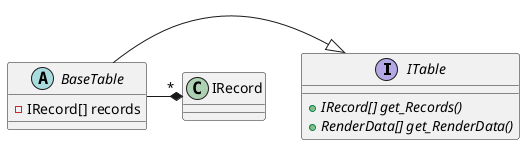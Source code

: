 @startuml
interface ITable {
    +{abstract} IRecord[] get_Records()
    +{abstract} RenderData[] get_RenderData()
}
abstract BaseTable {
    -IRecord[] records

}
BaseTable -|> ITable
BaseTable -* "*" IRecord
@enduml